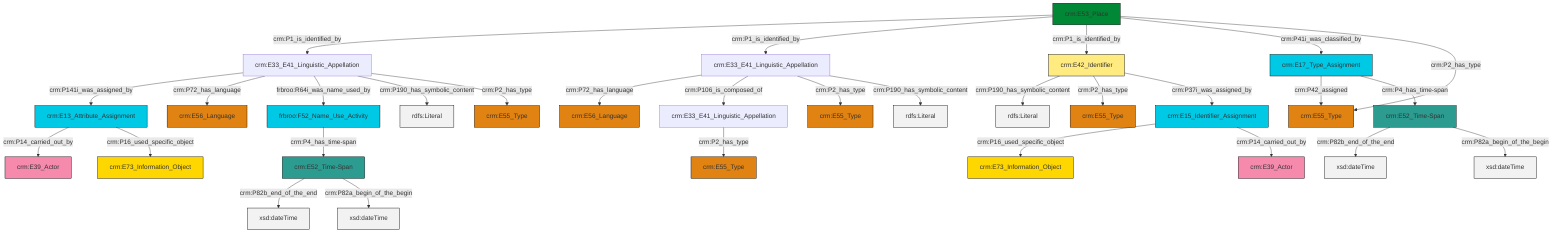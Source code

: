 graph TD
classDef Literal fill:#f2f2f2,stroke:#000000;
classDef CRM_Entity fill:#FFFFFF,stroke:#000000;
classDef Temporal_Entity fill:#00C9E6, stroke:#000000;
classDef Type fill:#E18312, stroke:#000000;
classDef Time-Span fill:#2C9C91, stroke:#000000;
classDef Appellation fill:#FFEB7F, stroke:#000000;
classDef Place fill:#008836, stroke:#000000;
classDef Persistent_Item fill:#B266B2, stroke:#000000;
classDef Conceptual_Object fill:#FFD700, stroke:#000000;
classDef Physical_Thing fill:#D2B48C, stroke:#000000;
classDef Actor fill:#f58aad, stroke:#000000;
classDef PC_Classes fill:#4ce600, stroke:#000000;
classDef Multi fill:#cccccc,stroke:#000000;

0["crm:E53_Place"]:::Place -->|crm:P1_is_identified_by| 1["crm:E33_E41_Linguistic_Appellation"]:::Default
0["crm:E53_Place"]:::Place -->|crm:P1_is_identified_by| 7["crm:E33_E41_Linguistic_Appellation"]:::Default
10["crm:E52_Time-Span"]:::Time-Span -->|crm:P82b_end_of_the_end| 11[xsd:dateTime]:::Literal
12["crm:E13_Attribute_Assignment"]:::Temporal_Entity -->|crm:P14_carried_out_by| 13["crm:E39_Actor"]:::Actor
12["crm:E13_Attribute_Assignment"]:::Temporal_Entity -->|crm:P16_used_specific_object| 14["crm:E73_Information_Object"]:::Conceptual_Object
7["crm:E33_E41_Linguistic_Appellation"]:::Default -->|crm:P72_has_language| 15["crm:E56_Language"]:::Type
16["frbroo:F52_Name_Use_Activity"]:::Temporal_Entity -->|crm:P4_has_time-span| 10["crm:E52_Time-Span"]:::Time-Span
19["crm:E17_Type_Assignment"]:::Temporal_Entity -->|crm:P42_assigned| 17["crm:E55_Type"]:::Type
7["crm:E33_E41_Linguistic_Appellation"]:::Default -->|crm:P106_is_composed_of| 8["crm:E33_E41_Linguistic_Appellation"]:::Default
8["crm:E33_E41_Linguistic_Appellation"]:::Default -->|crm:P2_has_type| 24["crm:E55_Type"]:::Type
0["crm:E53_Place"]:::Place -->|crm:P1_is_identified_by| 2["crm:E42_Identifier"]:::Appellation
10["crm:E52_Time-Span"]:::Time-Span -->|crm:P82a_begin_of_the_begin| 28[xsd:dateTime]:::Literal
7["crm:E33_E41_Linguistic_Appellation"]:::Default -->|crm:P2_has_type| 21["crm:E55_Type"]:::Type
33["crm:E52_Time-Span"]:::Time-Span -->|crm:P82b_end_of_the_end| 34[xsd:dateTime]:::Literal
35["crm:E15_Identifier_Assignment"]:::Temporal_Entity -->|crm:P16_used_specific_object| 5["crm:E73_Information_Object"]:::Conceptual_Object
2["crm:E42_Identifier"]:::Appellation -->|crm:P190_has_symbolic_content| 36[rdfs:Literal]:::Literal
2["crm:E42_Identifier"]:::Appellation -->|crm:P2_has_type| 38["crm:E55_Type"]:::Type
1["crm:E33_E41_Linguistic_Appellation"]:::Default -->|crm:P141i_was_assigned_by| 12["crm:E13_Attribute_Assignment"]:::Temporal_Entity
1["crm:E33_E41_Linguistic_Appellation"]:::Default -->|crm:P72_has_language| 26["crm:E56_Language"]:::Type
19["crm:E17_Type_Assignment"]:::Temporal_Entity -->|crm:P4_has_time-span| 33["crm:E52_Time-Span"]:::Time-Span
0["crm:E53_Place"]:::Place -->|crm:P41i_was_classified_by| 19["crm:E17_Type_Assignment"]:::Temporal_Entity
1["crm:E33_E41_Linguistic_Appellation"]:::Default -->|frbroo:R64i_was_name_used_by| 16["frbroo:F52_Name_Use_Activity"]:::Temporal_Entity
1["crm:E33_E41_Linguistic_Appellation"]:::Default -->|crm:P190_has_symbolic_content| 43[rdfs:Literal]:::Literal
2["crm:E42_Identifier"]:::Appellation -->|crm:P37i_was_assigned_by| 35["crm:E15_Identifier_Assignment"]:::Temporal_Entity
33["crm:E52_Time-Span"]:::Time-Span -->|crm:P82a_begin_of_the_begin| 44[xsd:dateTime]:::Literal
1["crm:E33_E41_Linguistic_Appellation"]:::Default -->|crm:P2_has_type| 46["crm:E55_Type"]:::Type
7["crm:E33_E41_Linguistic_Appellation"]:::Default -->|crm:P190_has_symbolic_content| 49[rdfs:Literal]:::Literal
0["crm:E53_Place"]:::Place -->|crm:P2_has_type| 17["crm:E55_Type"]:::Type
35["crm:E15_Identifier_Assignment"]:::Temporal_Entity -->|crm:P14_carried_out_by| 31["crm:E39_Actor"]:::Actor